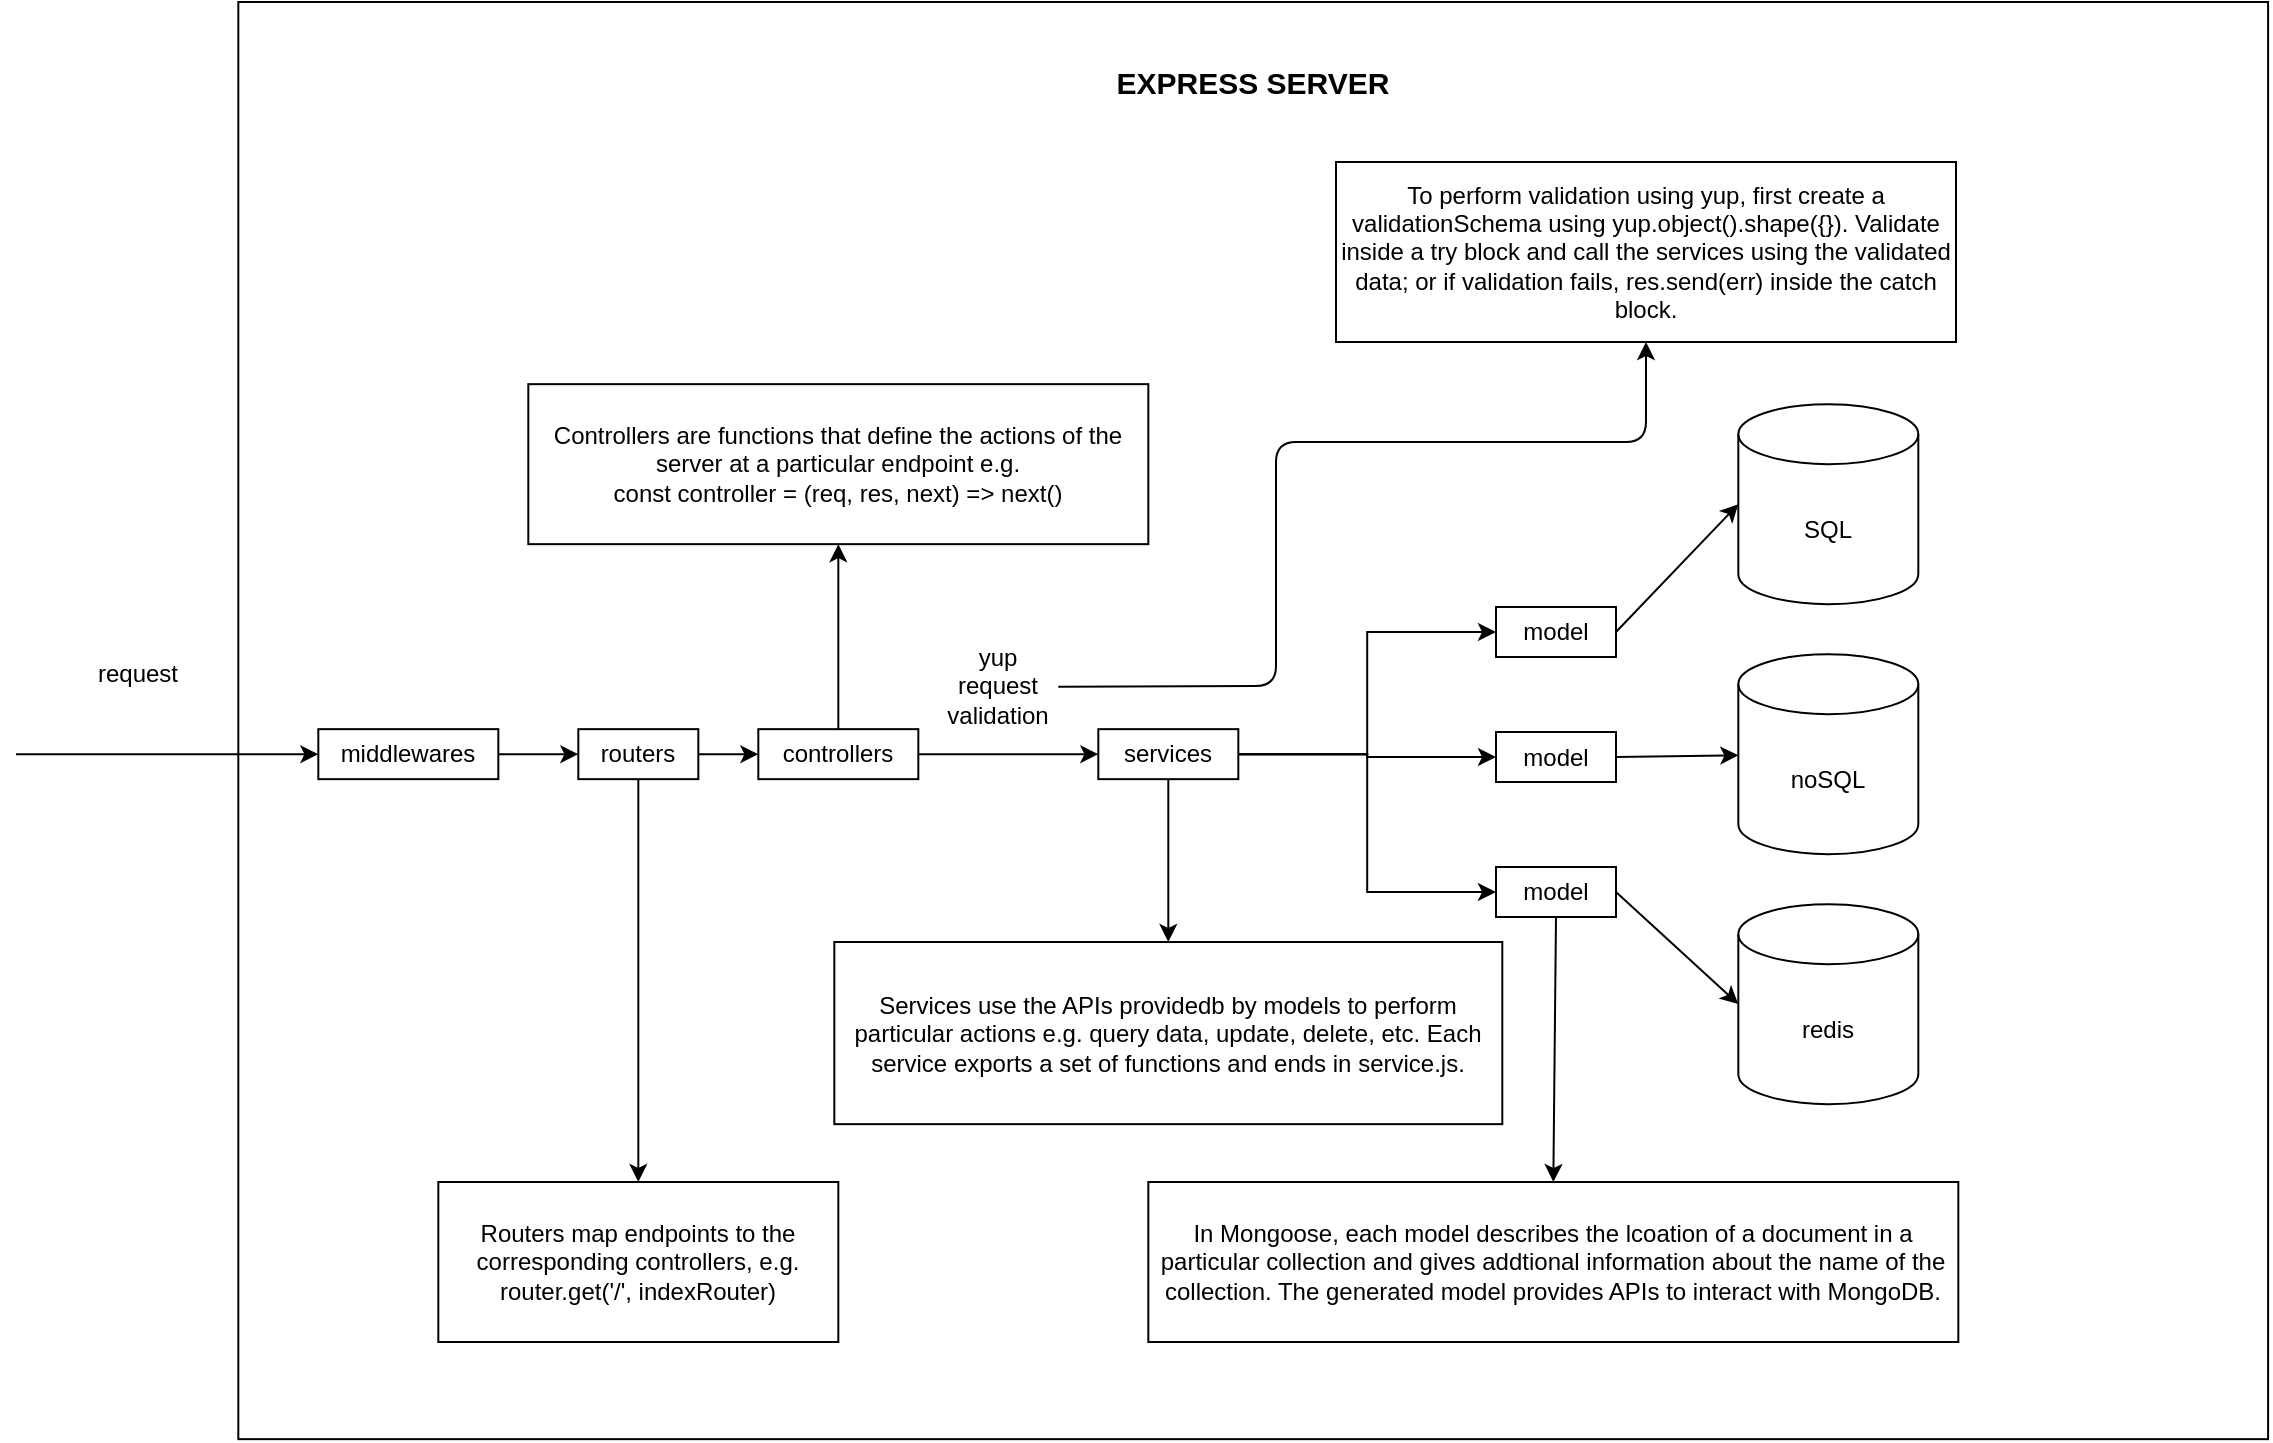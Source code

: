 <mxfile>
    <diagram id="KLYS3QSHn5JDIa-2rOyI" name="Page-1">
        <mxGraphModel dx="1584" dy="417" grid="1" gridSize="10" guides="1" tooltips="1" connect="1" arrows="1" fold="1" page="1" pageScale="1" pageWidth="850" pageHeight="1100" math="0" shadow="0">
            <root>
                <mxCell id="0"/>
                <mxCell id="1" parent="0"/>
                <mxCell id="Fd2sipw5RtRfjeWqlsF1-1" value="" style="rounded=0;whiteSpace=wrap;html=1;" parent="1" vertex="1">
                    <mxGeometry x="-468.84" y="170" width="1014.88" height="718.58" as="geometry"/>
                </mxCell>
                <mxCell id="Fd2sipw5RtRfjeWqlsF1-2" value="&lt;span style=&quot;font-size: 15px&quot;&gt;&lt;b&gt;EXPRESS SERVER&lt;/b&gt;&lt;/span&gt;" style="text;html=1;strokeColor=none;fillColor=none;align=center;verticalAlign=middle;whiteSpace=wrap;rounded=0;" parent="1" vertex="1">
                    <mxGeometry x="-38.9" y="200" width="155" height="20" as="geometry"/>
                </mxCell>
                <mxCell id="Fd2sipw5RtRfjeWqlsF1-3" value="" style="endArrow=classic;html=1;entryX=0;entryY=0.5;entryDx=0;entryDy=0;" parent="1" target="6" edge="1">
                    <mxGeometry width="50" height="50" relative="1" as="geometry">
                        <mxPoint x="-579.999" y="546.08" as="sourcePoint"/>
                        <mxPoint x="-398.84" y="546.08" as="targetPoint"/>
                    </mxGeometry>
                </mxCell>
                <mxCell id="Fd2sipw5RtRfjeWqlsF1-4" value="request" style="text;html=1;strokeColor=none;fillColor=none;align=center;verticalAlign=middle;whiteSpace=wrap;rounded=0;" parent="1" vertex="1">
                    <mxGeometry x="-538.84" y="496.08" width="40" height="20" as="geometry"/>
                </mxCell>
                <mxCell id="Fd2sipw5RtRfjeWqlsF1-14" style="edgeStyle=orthogonalEdgeStyle;rounded=0;orthogonalLoop=1;jettySize=auto;html=1;exitX=1;exitY=0.5;exitDx=0;exitDy=0;entryX=0;entryY=0.5;entryDx=0;entryDy=0;" parent="1" source="Fd2sipw5RtRfjeWqlsF1-5" target="Fd2sipw5RtRfjeWqlsF1-13" edge="1">
                    <mxGeometry relative="1" as="geometry"/>
                </mxCell>
                <mxCell id="11" style="edgeStyle=none;html=1;exitX=0.5;exitY=1;exitDx=0;exitDy=0;entryX=0.5;entryY=0;entryDx=0;entryDy=0;" parent="1" source="Fd2sipw5RtRfjeWqlsF1-5" target="10" edge="1">
                    <mxGeometry relative="1" as="geometry"/>
                </mxCell>
                <mxCell id="Fd2sipw5RtRfjeWqlsF1-5" value="routers" style="rounded=0;whiteSpace=wrap;html=1;" parent="1" vertex="1">
                    <mxGeometry x="-298.84" y="533.58" width="60" height="25" as="geometry"/>
                </mxCell>
                <mxCell id="Fd2sipw5RtRfjeWqlsF1-19" style="edgeStyle=orthogonalEdgeStyle;rounded=0;orthogonalLoop=1;jettySize=auto;html=1;exitX=1;exitY=0.5;exitDx=0;exitDy=0;entryX=0;entryY=0.5;entryDx=0;entryDy=0;" parent="1" source="Fd2sipw5RtRfjeWqlsF1-13" target="Fd2sipw5RtRfjeWqlsF1-18" edge="1">
                    <mxGeometry relative="1" as="geometry"/>
                </mxCell>
                <mxCell id="13" style="edgeStyle=none;html=1;exitX=0.5;exitY=0;exitDx=0;exitDy=0;" parent="1" source="Fd2sipw5RtRfjeWqlsF1-13" target="12" edge="1">
                    <mxGeometry relative="1" as="geometry"/>
                </mxCell>
                <mxCell id="Fd2sipw5RtRfjeWqlsF1-13" value="controllers" style="rounded=0;whiteSpace=wrap;html=1;" parent="1" vertex="1">
                    <mxGeometry x="-208.84" y="533.58" width="80" height="25" as="geometry"/>
                </mxCell>
                <mxCell id="Fd2sipw5RtRfjeWqlsF1-23" style="edgeStyle=orthogonalEdgeStyle;rounded=0;orthogonalLoop=1;jettySize=auto;html=1;exitX=1;exitY=0.5;exitDx=0;exitDy=0;entryX=0;entryY=0.5;entryDx=0;entryDy=0;" parent="1" source="Fd2sipw5RtRfjeWqlsF1-18" target="Fd2sipw5RtRfjeWqlsF1-20" edge="1">
                    <mxGeometry relative="1" as="geometry"/>
                </mxCell>
                <mxCell id="Fd2sipw5RtRfjeWqlsF1-24" style="edgeStyle=orthogonalEdgeStyle;rounded=0;orthogonalLoop=1;jettySize=auto;html=1;exitX=1;exitY=0.5;exitDx=0;exitDy=0;entryX=0;entryY=0.5;entryDx=0;entryDy=0;" parent="1" source="Fd2sipw5RtRfjeWqlsF1-18" target="Fd2sipw5RtRfjeWqlsF1-21" edge="1">
                    <mxGeometry relative="1" as="geometry"/>
                </mxCell>
                <mxCell id="Fd2sipw5RtRfjeWqlsF1-25" style="edgeStyle=orthogonalEdgeStyle;rounded=0;orthogonalLoop=1;jettySize=auto;html=1;exitX=1;exitY=0.5;exitDx=0;exitDy=0;entryX=0;entryY=0.5;entryDx=0;entryDy=0;" parent="1" source="Fd2sipw5RtRfjeWqlsF1-18" target="Fd2sipw5RtRfjeWqlsF1-22" edge="1">
                    <mxGeometry relative="1" as="geometry"/>
                </mxCell>
                <mxCell id="15" style="edgeStyle=none;html=1;exitX=0.5;exitY=1;exitDx=0;exitDy=0;entryX=0.5;entryY=0;entryDx=0;entryDy=0;" parent="1" source="Fd2sipw5RtRfjeWqlsF1-18" target="14" edge="1">
                    <mxGeometry relative="1" as="geometry"/>
                </mxCell>
                <mxCell id="Fd2sipw5RtRfjeWqlsF1-18" value="services" style="rounded=0;whiteSpace=wrap;html=1;" parent="1" vertex="1">
                    <mxGeometry x="-38.84" y="533.58" width="70" height="25" as="geometry"/>
                </mxCell>
                <mxCell id="Fd2sipw5RtRfjeWqlsF1-29" style="orthogonalLoop=1;jettySize=auto;html=1;exitX=1;exitY=0.5;exitDx=0;exitDy=0;entryX=0;entryY=0.5;entryDx=0;entryDy=0;entryPerimeter=0;rounded=1;" parent="1" source="Fd2sipw5RtRfjeWqlsF1-20" target="Fd2sipw5RtRfjeWqlsF1-26" edge="1">
                    <mxGeometry relative="1" as="geometry"/>
                </mxCell>
                <mxCell id="Fd2sipw5RtRfjeWqlsF1-20" value="model" style="rounded=0;whiteSpace=wrap;html=1;" parent="1" vertex="1">
                    <mxGeometry x="160.0" y="472.5" width="60" height="25" as="geometry"/>
                </mxCell>
                <mxCell id="Fd2sipw5RtRfjeWqlsF1-30" style="edgeStyle=none;rounded=1;orthogonalLoop=1;jettySize=auto;html=1;exitX=1;exitY=0.5;exitDx=0;exitDy=0;" parent="1" source="Fd2sipw5RtRfjeWqlsF1-21" target="Fd2sipw5RtRfjeWqlsF1-27" edge="1">
                    <mxGeometry relative="1" as="geometry"/>
                </mxCell>
                <mxCell id="Fd2sipw5RtRfjeWqlsF1-21" value="model" style="rounded=0;whiteSpace=wrap;html=1;" parent="1" vertex="1">
                    <mxGeometry x="160.0" y="535" width="60" height="25" as="geometry"/>
                </mxCell>
                <mxCell id="Fd2sipw5RtRfjeWqlsF1-31" style="edgeStyle=none;rounded=1;orthogonalLoop=1;jettySize=auto;html=1;exitX=1;exitY=0.5;exitDx=0;exitDy=0;entryX=0;entryY=0.5;entryDx=0;entryDy=0;entryPerimeter=0;" parent="1" source="Fd2sipw5RtRfjeWqlsF1-22" target="Fd2sipw5RtRfjeWqlsF1-28" edge="1">
                    <mxGeometry relative="1" as="geometry"/>
                </mxCell>
                <mxCell id="9" style="edgeStyle=none;html=1;exitX=0.5;exitY=1;exitDx=0;exitDy=0;entryX=0.5;entryY=0;entryDx=0;entryDy=0;" parent="1" source="Fd2sipw5RtRfjeWqlsF1-22" target="8" edge="1">
                    <mxGeometry relative="1" as="geometry"/>
                </mxCell>
                <mxCell id="Fd2sipw5RtRfjeWqlsF1-22" value="model" style="rounded=0;whiteSpace=wrap;html=1;" parent="1" vertex="1">
                    <mxGeometry x="160.0" y="602.5" width="60" height="25" as="geometry"/>
                </mxCell>
                <mxCell id="Fd2sipw5RtRfjeWqlsF1-26" value="SQL" style="shape=cylinder3;whiteSpace=wrap;html=1;boundedLbl=1;backgroundOutline=1;size=15;" parent="1" vertex="1">
                    <mxGeometry x="281.16" y="371.08" width="90" height="100" as="geometry"/>
                </mxCell>
                <mxCell id="Fd2sipw5RtRfjeWqlsF1-27" value="noSQL" style="shape=cylinder3;whiteSpace=wrap;html=1;boundedLbl=1;backgroundOutline=1;size=15;" parent="1" vertex="1">
                    <mxGeometry x="281.16" y="496.08" width="90" height="100" as="geometry"/>
                </mxCell>
                <mxCell id="Fd2sipw5RtRfjeWqlsF1-28" value="redis" style="shape=cylinder3;whiteSpace=wrap;html=1;boundedLbl=1;backgroundOutline=1;size=15;" parent="1" vertex="1">
                    <mxGeometry x="281.16" y="621.08" width="90" height="100" as="geometry"/>
                </mxCell>
                <mxCell id="Fd2sipw5RtRfjeWqlsF1-33" style="edgeStyle=none;rounded=1;orthogonalLoop=1;jettySize=auto;html=1;exitX=0.5;exitY=0;exitDx=0;exitDy=0;" parent="1" source="Fd2sipw5RtRfjeWqlsF1-2" target="Fd2sipw5RtRfjeWqlsF1-2" edge="1">
                    <mxGeometry relative="1" as="geometry"/>
                </mxCell>
                <mxCell id="19" style="edgeStyle=none;html=1;exitX=1;exitY=0.5;exitDx=0;exitDy=0;entryX=0.5;entryY=1;entryDx=0;entryDy=0;" parent="1" source="5" target="17" edge="1">
                    <mxGeometry relative="1" as="geometry">
                        <Array as="points">
                            <mxPoint x="50" y="512"/>
                            <mxPoint x="50" y="390"/>
                            <mxPoint x="235" y="390"/>
                        </Array>
                    </mxGeometry>
                </mxCell>
                <mxCell id="5" value="yup request validation" style="text;html=1;strokeColor=none;fillColor=none;align=center;verticalAlign=middle;whiteSpace=wrap;rounded=0;" parent="1" vertex="1">
                    <mxGeometry x="-118.84" y="491.08" width="60" height="42.5" as="geometry"/>
                </mxCell>
                <mxCell id="7" style="edgeStyle=none;html=1;exitX=1;exitY=0.5;exitDx=0;exitDy=0;entryX=0;entryY=0.5;entryDx=0;entryDy=0;" parent="1" source="6" target="Fd2sipw5RtRfjeWqlsF1-5" edge="1">
                    <mxGeometry relative="1" as="geometry"/>
                </mxCell>
                <mxCell id="6" value="middlewares" style="rounded=0;whiteSpace=wrap;html=1;" parent="1" vertex="1">
                    <mxGeometry x="-428.84" y="533.58" width="90" height="25" as="geometry"/>
                </mxCell>
                <mxCell id="8" value="&lt;span&gt;In Mongoose, each model describes the lcoation of a document in a particular collection and gives addtional information about the name of the collection. The generated model provides APIs to interact with MongoDB.&lt;/span&gt;" style="rounded=0;whiteSpace=wrap;html=1;strokeColor=default;" parent="1" vertex="1">
                    <mxGeometry x="-13.84" y="760" width="405" height="80" as="geometry"/>
                </mxCell>
                <mxCell id="10" value="Routers map endpoints to the corresponding controllers, e.g.&lt;br&gt;router.get('/', indexRouter)" style="rounded=0;whiteSpace=wrap;html=1;strokeColor=default;" parent="1" vertex="1">
                    <mxGeometry x="-368.84" y="760" width="200" height="80" as="geometry"/>
                </mxCell>
                <mxCell id="12" value="Controllers are functions that define the actions of the server at a particular endpoint e.g.&lt;br&gt;const controller = (req, res, next) =&amp;gt; next()" style="rounded=0;whiteSpace=wrap;html=1;strokeColor=default;" parent="1" vertex="1">
                    <mxGeometry x="-323.84" y="361.08" width="310" height="80" as="geometry"/>
                </mxCell>
                <mxCell id="14" value="Services use the APIs providedb by models to perform particular actions e.g. query data, update, delete, etc. Each service exports a set of functions and ends in service.js." style="rounded=0;whiteSpace=wrap;html=1;strokeColor=default;" parent="1" vertex="1">
                    <mxGeometry x="-170.84" y="640" width="333.99" height="91.08" as="geometry"/>
                </mxCell>
                <mxCell id="17" value="To perform validation using yup, first create a validationSchema using yup.object().shape({}). Validate inside a try block and call the services using the validated data; or if validation fails, res.send(err) inside the catch block." style="rounded=0;whiteSpace=wrap;html=1;strokeColor=default;" parent="1" vertex="1">
                    <mxGeometry x="80" y="250" width="310" height="90" as="geometry"/>
                </mxCell>
            </root>
        </mxGraphModel>
    </diagram>
</mxfile>
